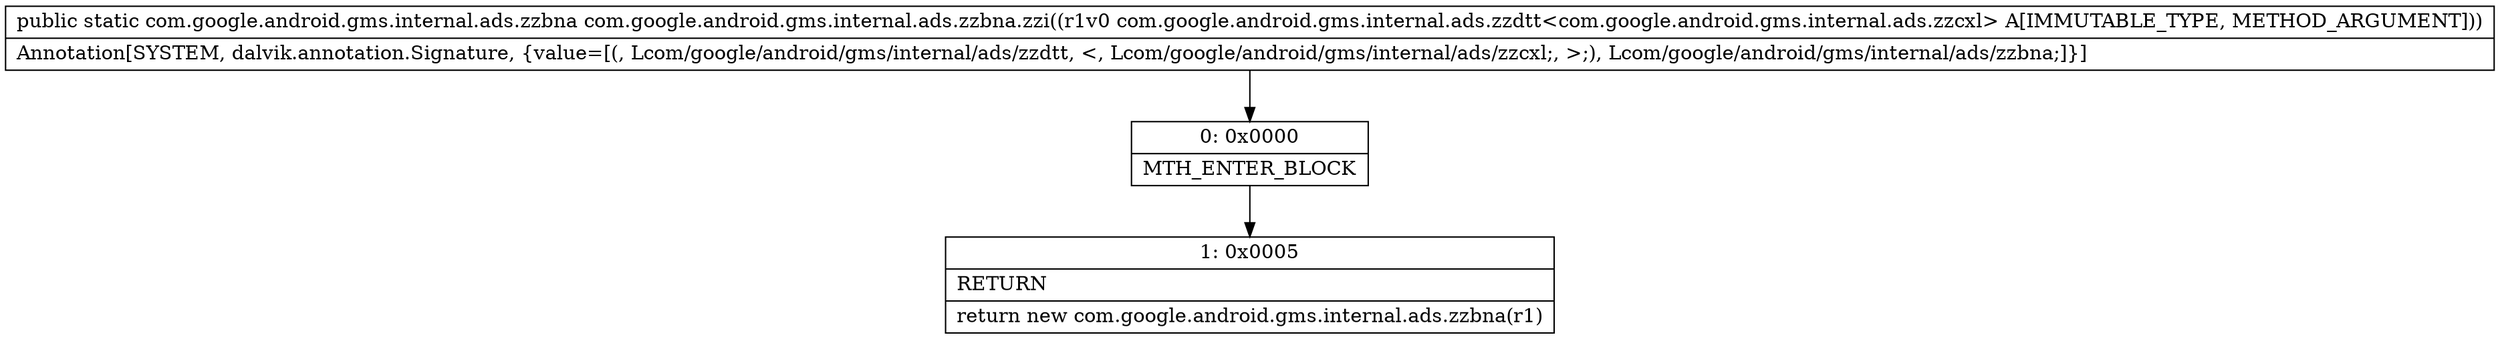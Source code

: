 digraph "CFG forcom.google.android.gms.internal.ads.zzbna.zzi(Lcom\/google\/android\/gms\/internal\/ads\/zzdtt;)Lcom\/google\/android\/gms\/internal\/ads\/zzbna;" {
Node_0 [shape=record,label="{0\:\ 0x0000|MTH_ENTER_BLOCK\l}"];
Node_1 [shape=record,label="{1\:\ 0x0005|RETURN\l|return new com.google.android.gms.internal.ads.zzbna(r1)\l}"];
MethodNode[shape=record,label="{public static com.google.android.gms.internal.ads.zzbna com.google.android.gms.internal.ads.zzbna.zzi((r1v0 com.google.android.gms.internal.ads.zzdtt\<com.google.android.gms.internal.ads.zzcxl\> A[IMMUTABLE_TYPE, METHOD_ARGUMENT]))  | Annotation[SYSTEM, dalvik.annotation.Signature, \{value=[(, Lcom\/google\/android\/gms\/internal\/ads\/zzdtt, \<, Lcom\/google\/android\/gms\/internal\/ads\/zzcxl;, \>;), Lcom\/google\/android\/gms\/internal\/ads\/zzbna;]\}]\l}"];
MethodNode -> Node_0;
Node_0 -> Node_1;
}

